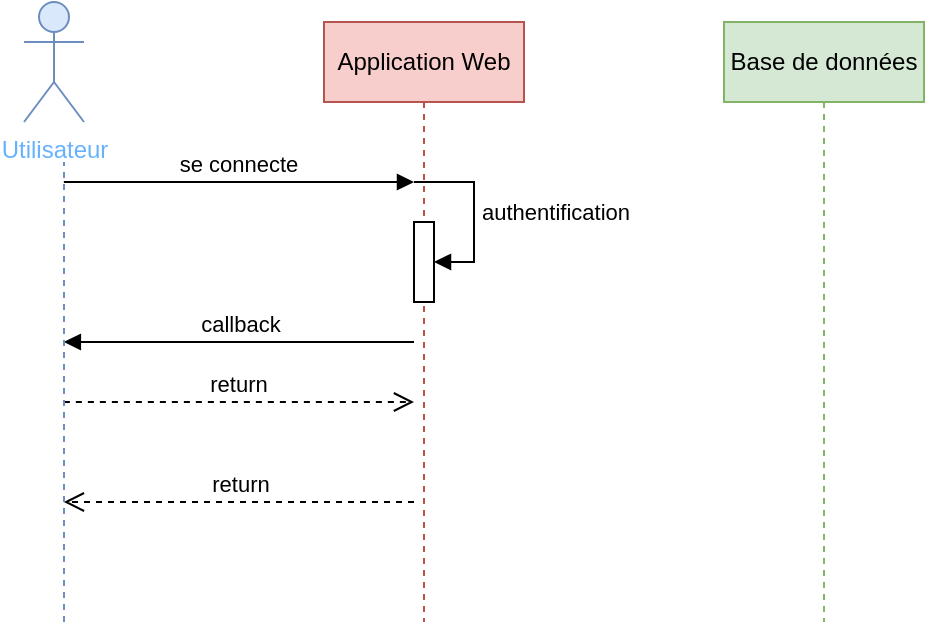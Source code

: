 <mxfile version="20.5.3" type="embed"><diagram id="Nk7297TPdOuf1w1uHbyL" name="Page-1"><mxGraphModel dx="1061" dy="761" grid="1" gridSize="10" guides="1" tooltips="1" connect="1" arrows="1" fold="1" page="1" pageScale="1" pageWidth="827" pageHeight="1169" math="0" shadow="0"><root><mxCell id="0"/><mxCell id="1" parent="0"/><mxCell id="2" value="Application Web" style="shape=umlLifeline;perimeter=lifelinePerimeter;whiteSpace=wrap;html=1;container=0;dropTarget=0;collapsible=0;recursiveResize=0;outlineConnect=0;portConstraint=eastwest;newEdgeStyle={&quot;edgeStyle&quot;:&quot;elbowEdgeStyle&quot;,&quot;elbow&quot;:&quot;vertical&quot;,&quot;curved&quot;:0,&quot;rounded&quot;:0};fillColor=#f8cecc;strokeColor=#b85450;" vertex="1" parent="1"><mxGeometry x="220" y="40" width="100" height="300" as="geometry"/></mxCell><mxCell id="3" value="" style="html=1;points=[[0,0,0,0,5],[0,1,0,0,-5],[1,0,0,0,5],[1,1,0,0,-5]];perimeter=orthogonalPerimeter;outlineConnect=0;targetShapes=umlLifeline;portConstraint=eastwest;newEdgeStyle={&quot;curved&quot;:0,&quot;rounded&quot;:0};" vertex="1" parent="2"><mxGeometry x="45" y="100" width="10" height="40" as="geometry"/></mxCell><mxCell id="4" value="authentification" style="html=1;align=left;spacingLeft=2;endArrow=block;rounded=0;edgeStyle=orthogonalEdgeStyle;curved=0;rounded=0;" edge="1" parent="2" target="3"><mxGeometry relative="1" as="geometry"><mxPoint x="45" y="80" as="sourcePoint"/><Array as="points"><mxPoint x="75" y="80"/><mxPoint x="75" y="120"/></Array></mxGeometry></mxCell><mxCell id="5" value="se connecte" style="html=1;verticalAlign=bottom;endArrow=block;edgeStyle=elbowEdgeStyle;elbow=vertical;curved=0;rounded=0;" edge="1" parent="1"><mxGeometry x="0.002" relative="1" as="geometry"><mxPoint x="89.929" y="120" as="sourcePoint"/><Array as="points"><mxPoint x="180" y="120"/></Array><mxPoint x="265" y="120" as="targetPoint"/><mxPoint as="offset"/></mxGeometry></mxCell><mxCell id="6" value="return" style="html=1;verticalAlign=bottom;endArrow=open;dashed=1;endSize=8;edgeStyle=elbowEdgeStyle;elbow=vertical;curved=0;rounded=0;" edge="1" parent="1"><mxGeometry relative="1" as="geometry"><mxPoint x="89.929" y="280" as="targetPoint"/><Array as="points"><mxPoint x="190" y="280"/></Array><mxPoint x="265" y="280" as="sourcePoint"/></mxGeometry></mxCell><mxCell id="7" value="callback" style="html=1;verticalAlign=bottom;endArrow=block;edgeStyle=elbowEdgeStyle;elbow=vertical;curved=0;rounded=0;" edge="1" parent="1"><mxGeometry relative="1" as="geometry"><mxPoint x="265" y="200" as="sourcePoint"/><Array as="points"><mxPoint x="190" y="200"/></Array><mxPoint x="89.929" y="200" as="targetPoint"/></mxGeometry></mxCell><mxCell id="8" value="return" style="html=1;verticalAlign=bottom;endArrow=open;dashed=1;endSize=8;edgeStyle=elbowEdgeStyle;elbow=vertical;curved=0;rounded=0;" edge="1" parent="1"><mxGeometry relative="1" as="geometry"><mxPoint x="265" y="230" as="targetPoint"/><Array as="points"><mxPoint x="180" y="230"/></Array><mxPoint x="89.929" y="230" as="sourcePoint"/></mxGeometry></mxCell><mxCell id="9" value="Base de données" style="shape=umlLifeline;perimeter=lifelinePerimeter;whiteSpace=wrap;html=1;container=0;dropTarget=0;collapsible=0;recursiveResize=0;outlineConnect=0;portConstraint=eastwest;newEdgeStyle={&quot;edgeStyle&quot;:&quot;elbowEdgeStyle&quot;,&quot;elbow&quot;:&quot;vertical&quot;,&quot;curved&quot;:0,&quot;rounded&quot;:0};fillColor=#d5e8d4;strokeColor=#82b366;" vertex="1" parent="1"><mxGeometry x="420" y="40" width="100" height="300" as="geometry"/></mxCell><mxCell id="10" value="&lt;font color=&quot;#66b2ff&quot;&gt;Utilisateur&lt;/font&gt;" style="shape=umlActor;verticalLabelPosition=bottom;verticalAlign=top;html=1;outlineConnect=0;fillColor=#dae8fc;strokeColor=#6c8ebf;" vertex="1" parent="1"><mxGeometry x="70" y="30" width="30" height="60" as="geometry"/></mxCell><mxCell id="11" value="" style="endArrow=none;dashed=1;html=1;rounded=0;fillColor=#dae8fc;strokeColor=#6c8ebf;" edge="1" parent="1"><mxGeometry width="50" height="50" relative="1" as="geometry"><mxPoint x="90" y="340" as="sourcePoint"/><mxPoint x="90" y="110" as="targetPoint"/></mxGeometry></mxCell></root></mxGraphModel></diagram></mxfile>
